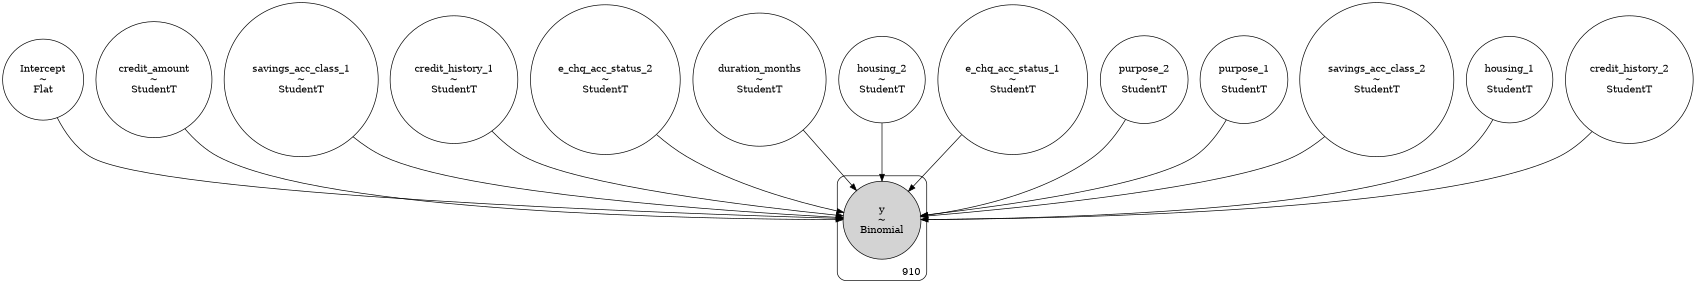 digraph {
	graph [size="11.3,11.9"]
	node [shape=circle]
	Intercept [label="Intercept
~
Flat"]
	credit_amount [label="credit_amount
~
StudentT"]
	savings_acc_class_1 [label="savings_acc_class_1
~
StudentT"]
	credit_history_1 [label="credit_history_1
~
StudentT"]
	e_chq_acc_status_2 [label="e_chq_acc_status_2
~
StudentT"]
	duration_months [label="duration_months
~
StudentT"]
	housing_2 [label="housing_2
~
StudentT"]
	e_chq_acc_status_1 [label="e_chq_acc_status_1
~
StudentT"]
	purpose_2 [label="purpose_2
~
StudentT"]
	purpose_1 [label="purpose_1
~
StudentT"]
	savings_acc_class_2 [label="savings_acc_class_2
~
StudentT"]
	housing_1 [label="housing_1
~
StudentT"]
	credit_history_2 [label="credit_history_2
~
StudentT"]
	subgraph cluster910 {
		y [label="y
~
Binomial" style=filled]
		label=910 labeljust=r labelloc=b style=rounded
	}
	Intercept -> y
	savings_acc_class_1 -> y
	credit_amount -> y
	credit_history_1 -> y
	e_chq_acc_status_2 -> y
	duration_months -> y
	housing_2 -> y
	e_chq_acc_status_1 -> y
	savings_acc_class_2 -> y
	purpose_1 -> y
	purpose_2 -> y
	housing_1 -> y
	credit_history_2 -> y
}
